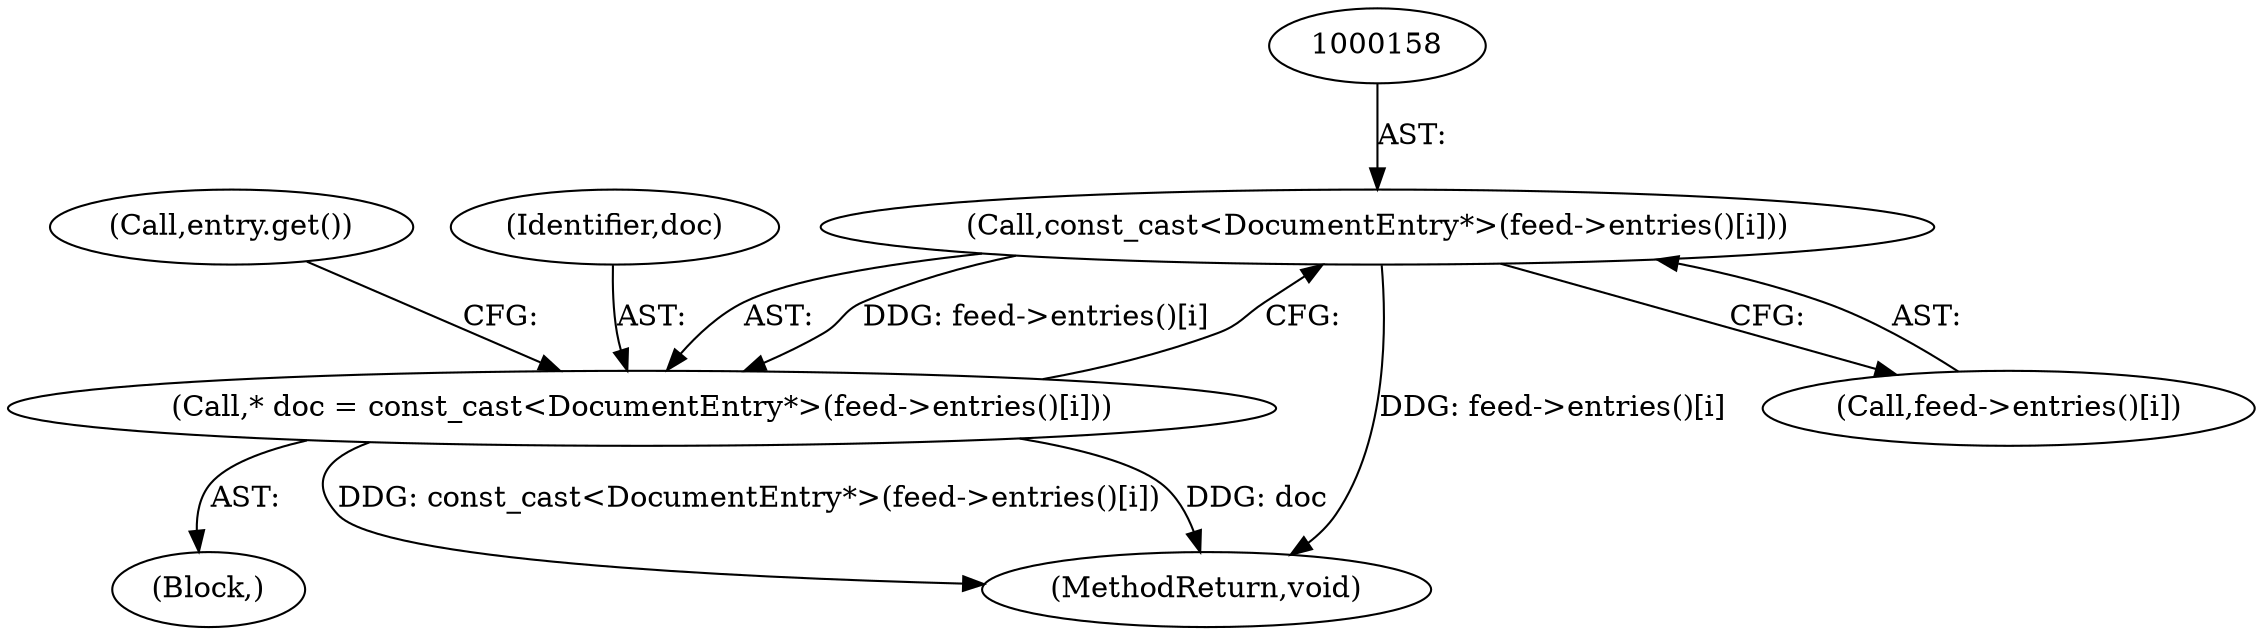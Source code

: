 digraph "0_Chrome_dd3b6fe574edad231c01c78e4647a74c38dc4178_3@array" {
"1000157" [label="(Call,const_cast<DocumentEntry*>(feed->entries()[i]))"];
"1000155" [label="(Call,* doc = const_cast<DocumentEntry*>(feed->entries()[i]))"];
"1000153" [label="(Block,)"];
"1000155" [label="(Call,* doc = const_cast<DocumentEntry*>(feed->entries()[i]))"];
"1000157" [label="(Call,const_cast<DocumentEntry*>(feed->entries()[i]))"];
"1000204" [label="(MethodReturn,void)"];
"1000159" [label="(Call,feed->entries()[i])"];
"1000165" [label="(Call,entry.get())"];
"1000156" [label="(Identifier,doc)"];
"1000157" -> "1000155"  [label="AST: "];
"1000157" -> "1000159"  [label="CFG: "];
"1000158" -> "1000157"  [label="AST: "];
"1000159" -> "1000157"  [label="AST: "];
"1000155" -> "1000157"  [label="CFG: "];
"1000157" -> "1000204"  [label="DDG: feed->entries()[i]"];
"1000157" -> "1000155"  [label="DDG: feed->entries()[i]"];
"1000155" -> "1000153"  [label="AST: "];
"1000156" -> "1000155"  [label="AST: "];
"1000165" -> "1000155"  [label="CFG: "];
"1000155" -> "1000204"  [label="DDG: const_cast<DocumentEntry*>(feed->entries()[i])"];
"1000155" -> "1000204"  [label="DDG: doc"];
}
